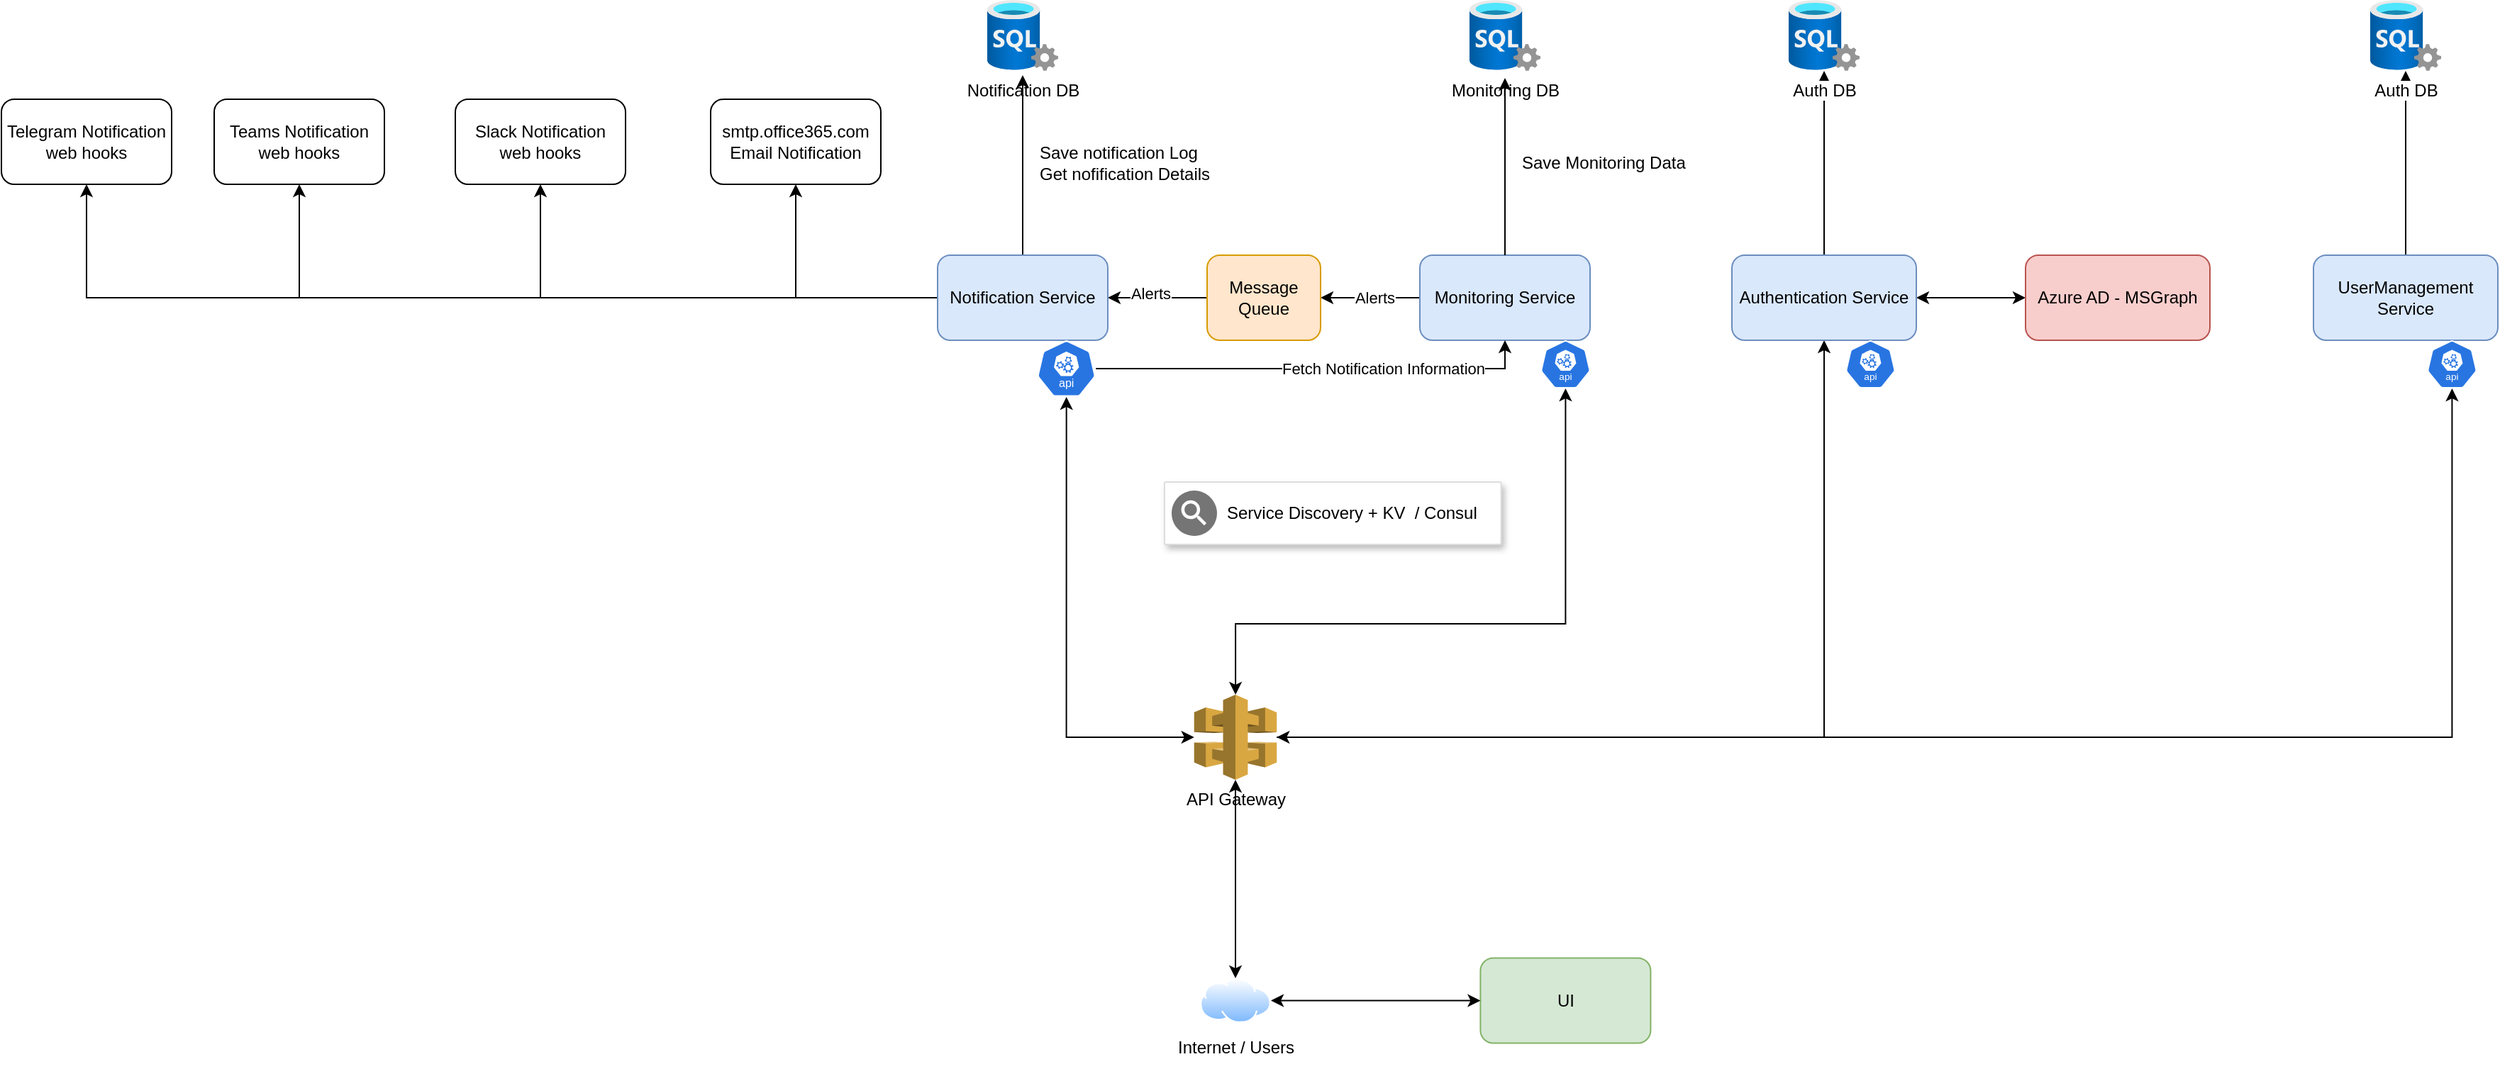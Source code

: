 <mxfile version="21.7.1" type="github">
  <diagram name="Página-1" id="EC5-yDx1gmlKd79TGFPl">
    <mxGraphModel dx="2069" dy="819" grid="1" gridSize="10" guides="1" tooltips="1" connect="1" arrows="1" fold="1" page="1" pageScale="1" pageWidth="827" pageHeight="1169" math="0" shadow="0">
      <root>
        <mxCell id="0" />
        <mxCell id="1" parent="0" />
        <mxCell id="1MhiarmOQ1BAu21N2S9K-9" value="S" style="edgeStyle=orthogonalEdgeStyle;rounded=0;orthogonalLoop=1;jettySize=auto;html=1;entryX=1;entryY=0.5;entryDx=0;entryDy=0;" parent="1" source="1MhiarmOQ1BAu21N2S9K-2" target="1MhiarmOQ1BAu21N2S9K-8" edge="1">
          <mxGeometry relative="1" as="geometry" />
        </mxCell>
        <mxCell id="1MhiarmOQ1BAu21N2S9K-11" value="Alerts" style="edgeLabel;html=1;align=center;verticalAlign=middle;resizable=0;points=[];" parent="1MhiarmOQ1BAu21N2S9K-9" vertex="1" connectable="0">
          <mxGeometry x="-0.086" relative="1" as="geometry">
            <mxPoint as="offset" />
          </mxGeometry>
        </mxCell>
        <mxCell id="1MhiarmOQ1BAu21N2S9K-2" value="Monitoring Service" style="rounded=1;whiteSpace=wrap;html=1;fillColor=#dae8fc;strokeColor=#6c8ebf;" parent="1" vertex="1">
          <mxGeometry x="400" y="230" width="120" height="60" as="geometry" />
        </mxCell>
        <mxCell id="1MhiarmOQ1BAu21N2S9K-3" value="UI" style="rounded=1;whiteSpace=wrap;html=1;fillColor=#d5e8d4;strokeColor=#82b366;" parent="1" vertex="1">
          <mxGeometry x="442.71" y="725.75" width="120" height="60" as="geometry" />
        </mxCell>
        <mxCell id="1MhiarmOQ1BAu21N2S9K-4" value="Notification DB" style="image;aspect=fixed;html=1;points=[];align=center;fontSize=12;image=img/lib/azure2/databases/SQL_Server.svg;" parent="1" vertex="1">
          <mxGeometry x="95" y="50" width="50" height="50" as="geometry" />
        </mxCell>
        <mxCell id="1MhiarmOQ1BAu21N2S9K-5" value="Monitoring DB" style="image;aspect=fixed;html=1;points=[];align=center;fontSize=12;image=img/lib/azure2/databases/SQL_Server.svg;" parent="1" vertex="1">
          <mxGeometry x="435" y="50" width="50" height="50" as="geometry" />
        </mxCell>
        <mxCell id="1MhiarmOQ1BAu21N2S9K-7" style="edgeStyle=orthogonalEdgeStyle;rounded=0;orthogonalLoop=1;jettySize=auto;html=1;entryX=0.5;entryY=1;entryDx=0;entryDy=0;strokeColor=none;startArrow=classic;startFill=1;" parent="1" source="1MhiarmOQ1BAu21N2S9K-6" target="1MhiarmOQ1BAu21N2S9K-3" edge="1">
          <mxGeometry relative="1" as="geometry" />
        </mxCell>
        <mxCell id="1MhiarmOQ1BAu21N2S9K-31" style="edgeStyle=orthogonalEdgeStyle;rounded=0;orthogonalLoop=1;jettySize=auto;html=1;entryX=0;entryY=0.5;entryDx=0;entryDy=0;startArrow=classic;startFill=1;" parent="1" source="1MhiarmOQ1BAu21N2S9K-6" target="1MhiarmOQ1BAu21N2S9K-3" edge="1">
          <mxGeometry relative="1" as="geometry" />
        </mxCell>
        <mxCell id="1MhiarmOQ1BAu21N2S9K-6" value="Internet / Users" style="image;aspect=fixed;perimeter=ellipsePerimeter;html=1;align=center;shadow=0;dashed=0;spacingTop=3;image=img/lib/active_directory/internet_cloud.svg;" parent="1" vertex="1">
          <mxGeometry x="245" y="740" width="50" height="31.5" as="geometry" />
        </mxCell>
        <mxCell id="1MhiarmOQ1BAu21N2S9K-10" style="edgeStyle=orthogonalEdgeStyle;rounded=0;orthogonalLoop=1;jettySize=auto;html=1;entryX=1;entryY=0.5;entryDx=0;entryDy=0;" parent="1" source="1MhiarmOQ1BAu21N2S9K-8" target="1MhiarmOQ1BAu21N2S9K-1" edge="1">
          <mxGeometry relative="1" as="geometry" />
        </mxCell>
        <mxCell id="1MhiarmOQ1BAu21N2S9K-12" value="Alerts" style="edgeLabel;html=1;align=center;verticalAlign=middle;resizable=0;points=[];" parent="1MhiarmOQ1BAu21N2S9K-10" vertex="1" connectable="0">
          <mxGeometry x="0.143" y="-3" relative="1" as="geometry">
            <mxPoint as="offset" />
          </mxGeometry>
        </mxCell>
        <mxCell id="1MhiarmOQ1BAu21N2S9K-8" value="Message Queue" style="rounded=1;whiteSpace=wrap;html=1;fillColor=#ffe6cc;strokeColor=#d79b00;" parent="1" vertex="1">
          <mxGeometry x="250" y="230" width="80" height="60" as="geometry" />
        </mxCell>
        <mxCell id="1MhiarmOQ1BAu21N2S9K-13" style="edgeStyle=orthogonalEdgeStyle;rounded=0;orthogonalLoop=1;jettySize=auto;html=1;entryX=0.5;entryY=1.06;entryDx=0;entryDy=0;entryPerimeter=0;" parent="1" source="1MhiarmOQ1BAu21N2S9K-1" target="1MhiarmOQ1BAu21N2S9K-4" edge="1">
          <mxGeometry relative="1" as="geometry" />
        </mxCell>
        <mxCell id="1MhiarmOQ1BAu21N2S9K-14" value="Save notification Log&lt;br&gt;Get nofification Details" style="text;html=1;strokeColor=none;fillColor=none;align=left;verticalAlign=middle;whiteSpace=wrap;rounded=0;" parent="1" vertex="1">
          <mxGeometry x="130" y="140" width="180" height="50" as="geometry" />
        </mxCell>
        <mxCell id="1MhiarmOQ1BAu21N2S9K-15" style="edgeStyle=orthogonalEdgeStyle;rounded=0;orthogonalLoop=1;jettySize=auto;html=1;entryX=0.5;entryY=1.1;entryDx=0;entryDy=0;entryPerimeter=0;" parent="1" source="1MhiarmOQ1BAu21N2S9K-2" target="1MhiarmOQ1BAu21N2S9K-5" edge="1">
          <mxGeometry relative="1" as="geometry" />
        </mxCell>
        <mxCell id="1MhiarmOQ1BAu21N2S9K-16" value="Save Monitoring Data" style="text;html=1;strokeColor=none;fillColor=none;align=left;verticalAlign=middle;whiteSpace=wrap;rounded=0;" parent="1" vertex="1">
          <mxGeometry x="470" y="140" width="180" height="50" as="geometry" />
        </mxCell>
        <mxCell id="1MhiarmOQ1BAu21N2S9K-18" value="" style="group;container=0;" parent="1" vertex="1" connectable="0">
          <mxGeometry x="60" y="230" width="120" height="110" as="geometry" />
        </mxCell>
        <mxCell id="1MhiarmOQ1BAu21N2S9K-19" style="edgeStyle=orthogonalEdgeStyle;rounded=0;orthogonalLoop=1;jettySize=auto;html=1;entryX=0.5;entryY=1;entryDx=0;entryDy=0;" parent="1" source="1MhiarmOQ1BAu21N2S9K-17" target="1MhiarmOQ1BAu21N2S9K-2" edge="1">
          <mxGeometry relative="1" as="geometry" />
        </mxCell>
        <mxCell id="1MhiarmOQ1BAu21N2S9K-20" value="Fetch Notification Information" style="edgeLabel;html=1;align=center;verticalAlign=middle;resizable=0;points=[];" parent="1MhiarmOQ1BAu21N2S9K-19" vertex="1" connectable="0">
          <mxGeometry x="0.315" relative="1" as="geometry">
            <mxPoint as="offset" />
          </mxGeometry>
        </mxCell>
        <mxCell id="bWFMUhMA222-z3urMpEF-5" style="edgeStyle=orthogonalEdgeStyle;rounded=0;orthogonalLoop=1;jettySize=auto;html=1;entryX=0.5;entryY=1;entryDx=0;entryDy=0;startArrow=classic;startFill=1;" parent="1" source="1MhiarmOQ1BAu21N2S9K-22" target="bWFMUhMA222-z3urMpEF-1" edge="1">
          <mxGeometry relative="1" as="geometry" />
        </mxCell>
        <mxCell id="1MhiarmOQ1BAu21N2S9K-22" value="API Gateway" style="outlineConnect=0;dashed=0;verticalLabelPosition=bottom;verticalAlign=top;align=center;html=1;shape=mxgraph.aws3.api_gateway;fillColor=#D9A741;gradientColor=none;" parent="1" vertex="1">
          <mxGeometry x="240.88" y="540" width="58.25" height="60" as="geometry" />
        </mxCell>
        <mxCell id="1MhiarmOQ1BAu21N2S9K-23" style="edgeStyle=orthogonalEdgeStyle;rounded=0;orthogonalLoop=1;jettySize=auto;html=1;entryX=0.5;entryY=1;entryDx=0;entryDy=0;entryPerimeter=0;startArrow=classic;startFill=1;" parent="1" source="1MhiarmOQ1BAu21N2S9K-6" target="1MhiarmOQ1BAu21N2S9K-22" edge="1">
          <mxGeometry relative="1" as="geometry" />
        </mxCell>
        <mxCell id="1MhiarmOQ1BAu21N2S9K-24" style="edgeStyle=orthogonalEdgeStyle;rounded=0;orthogonalLoop=1;jettySize=auto;html=1;entryX=0.5;entryY=1;entryDx=0;entryDy=0;entryPerimeter=0;startArrow=classic;startFill=1;" parent="1" source="1MhiarmOQ1BAu21N2S9K-22" target="1MhiarmOQ1BAu21N2S9K-17" edge="1">
          <mxGeometry relative="1" as="geometry" />
        </mxCell>
        <mxCell id="1MhiarmOQ1BAu21N2S9K-28" value="" style="aspect=fixed;sketch=0;html=1;dashed=0;whitespace=wrap;fillColor=#2875E2;strokeColor=#ffffff;points=[[0.005,0.63,0],[0.1,0.2,0],[0.9,0.2,0],[0.5,0,0],[0.995,0.63,0],[0.72,0.99,0],[0.5,1,0],[0.28,0.99,0]];shape=mxgraph.kubernetes.icon2;kubernetesLabel=1;prIcon=api" parent="1" vertex="1">
          <mxGeometry x="485" y="290" width="35.42" height="34" as="geometry" />
        </mxCell>
        <mxCell id="1MhiarmOQ1BAu21N2S9K-29" style="edgeStyle=orthogonalEdgeStyle;rounded=0;orthogonalLoop=1;jettySize=auto;html=1;entryX=0.5;entryY=1;entryDx=0;entryDy=0;entryPerimeter=0;labelBorderColor=none;jumpStyle=arc;startArrow=classic;startFill=1;" parent="1" source="1MhiarmOQ1BAu21N2S9K-22" target="1MhiarmOQ1BAu21N2S9K-28" edge="1">
          <mxGeometry relative="1" as="geometry">
            <Array as="points">
              <mxPoint x="270" y="490" />
              <mxPoint x="503" y="490" />
            </Array>
          </mxGeometry>
        </mxCell>
        <mxCell id="1MhiarmOQ1BAu21N2S9K-32" value="" style="strokeColor=#dddddd;shadow=1;strokeWidth=1;rounded=1;absoluteArcSize=1;arcSize=2;" parent="1" vertex="1">
          <mxGeometry x="220" y="390" width="237.29" height="44" as="geometry" />
        </mxCell>
        <mxCell id="1MhiarmOQ1BAu21N2S9K-33" value="Service Discovery + KV&amp;nbsp; / Consul" style="sketch=0;dashed=0;connectable=0;html=1;fillColor=#757575;strokeColor=none;shape=mxgraph.gcp2.service_discovery;part=1;labelPosition=right;verticalLabelPosition=middle;align=left;verticalAlign=middle;spacingLeft=5;fontSize=12;" parent="1MhiarmOQ1BAu21N2S9K-32" vertex="1">
          <mxGeometry y="0.5" width="32" height="32" relative="1" as="geometry">
            <mxPoint x="5" y="-16" as="offset" />
          </mxGeometry>
        </mxCell>
        <mxCell id="bWFMUhMA222-z3urMpEF-3" style="edgeStyle=orthogonalEdgeStyle;rounded=0;orthogonalLoop=1;jettySize=auto;html=1;" parent="1" source="bWFMUhMA222-z3urMpEF-1" target="bWFMUhMA222-z3urMpEF-2" edge="1">
          <mxGeometry relative="1" as="geometry" />
        </mxCell>
        <mxCell id="bWFMUhMA222-z3urMpEF-9" style="edgeStyle=orthogonalEdgeStyle;rounded=0;orthogonalLoop=1;jettySize=auto;html=1;entryX=0;entryY=0.5;entryDx=0;entryDy=0;endArrow=classic;endFill=1;startArrow=classic;startFill=1;" parent="1" source="bWFMUhMA222-z3urMpEF-1" target="bWFMUhMA222-z3urMpEF-8" edge="1">
          <mxGeometry relative="1" as="geometry" />
        </mxCell>
        <mxCell id="bWFMUhMA222-z3urMpEF-1" value="Authentication Service" style="rounded=1;whiteSpace=wrap;html=1;fillColor=#dae8fc;strokeColor=#6c8ebf;" parent="1" vertex="1">
          <mxGeometry x="620" y="230" width="130" height="60" as="geometry" />
        </mxCell>
        <mxCell id="bWFMUhMA222-z3urMpEF-2" value="Auth DB" style="image;aspect=fixed;html=1;points=[];align=center;fontSize=12;image=img/lib/azure2/databases/SQL_Server.svg;" parent="1" vertex="1">
          <mxGeometry x="660" y="50" width="50" height="50" as="geometry" />
        </mxCell>
        <mxCell id="bWFMUhMA222-z3urMpEF-7" value="" style="aspect=fixed;sketch=0;html=1;dashed=0;whitespace=wrap;fillColor=#2875E2;strokeColor=#ffffff;points=[[0.005,0.63,0],[0.1,0.2,0],[0.9,0.2,0],[0.5,0,0],[0.995,0.63,0],[0.72,0.99,0],[0.5,1,0],[0.28,0.99,0]];shape=mxgraph.kubernetes.icon2;kubernetesLabel=1;prIcon=api" parent="1" vertex="1">
          <mxGeometry x="700" y="290" width="35.42" height="34" as="geometry" />
        </mxCell>
        <mxCell id="bWFMUhMA222-z3urMpEF-8" value="Azure AD - MSGraph" style="rounded=1;whiteSpace=wrap;html=1;fillColor=#f8cecc;strokeColor=#b85450;" parent="1" vertex="1">
          <mxGeometry x="827" y="230" width="130" height="60" as="geometry" />
        </mxCell>
        <mxCell id="Ju5GTjr9HhfrLoD8wo_W-2" style="edgeStyle=orthogonalEdgeStyle;rounded=0;orthogonalLoop=1;jettySize=auto;html=1;entryX=0.5;entryY=1;entryDx=0;entryDy=0;" edge="1" parent="1" source="1MhiarmOQ1BAu21N2S9K-1" target="Ju5GTjr9HhfrLoD8wo_W-1">
          <mxGeometry relative="1" as="geometry" />
        </mxCell>
        <mxCell id="Ju5GTjr9HhfrLoD8wo_W-4" style="edgeStyle=orthogonalEdgeStyle;rounded=0;orthogonalLoop=1;jettySize=auto;html=1;" edge="1" parent="1" source="1MhiarmOQ1BAu21N2S9K-1" target="Ju5GTjr9HhfrLoD8wo_W-3">
          <mxGeometry relative="1" as="geometry" />
        </mxCell>
        <mxCell id="Ju5GTjr9HhfrLoD8wo_W-6" style="edgeStyle=orthogonalEdgeStyle;rounded=0;orthogonalLoop=1;jettySize=auto;html=1;" edge="1" parent="1" source="1MhiarmOQ1BAu21N2S9K-1" target="Ju5GTjr9HhfrLoD8wo_W-5">
          <mxGeometry relative="1" as="geometry" />
        </mxCell>
        <mxCell id="Ju5GTjr9HhfrLoD8wo_W-8" style="edgeStyle=orthogonalEdgeStyle;rounded=0;orthogonalLoop=1;jettySize=auto;html=1;entryX=0.5;entryY=1;entryDx=0;entryDy=0;" edge="1" parent="1" source="1MhiarmOQ1BAu21N2S9K-1" target="Ju5GTjr9HhfrLoD8wo_W-7">
          <mxGeometry relative="1" as="geometry" />
        </mxCell>
        <mxCell id="1MhiarmOQ1BAu21N2S9K-1" value="Notification Service" style="rounded=1;whiteSpace=wrap;html=1;fillColor=#dae8fc;strokeColor=#6c8ebf;" parent="1" vertex="1">
          <mxGeometry x="60" y="230" width="120" height="60" as="geometry" />
        </mxCell>
        <mxCell id="1MhiarmOQ1BAu21N2S9K-17" value="" style="aspect=fixed;sketch=0;html=1;dashed=0;whitespace=wrap;fillColor=#2875E2;strokeColor=#ffffff;points=[[0.005,0.63,0],[0.1,0.2,0],[0.9,0.2,0],[0.5,0,0],[0.995,0.63,0],[0.72,0.99,0],[0.5,1,0],[0.28,0.99,0]];shape=mxgraph.kubernetes.icon2;kubernetesLabel=1;prIcon=api" parent="1" vertex="1">
          <mxGeometry x="130" y="290" width="41.67" height="40" as="geometry" />
        </mxCell>
        <mxCell id="3SRxAJepO2drZo_YEwSj-4" style="edgeStyle=orthogonalEdgeStyle;rounded=0;orthogonalLoop=1;jettySize=auto;html=1;" parent="1" source="3SRxAJepO2drZo_YEwSj-1" target="3SRxAJepO2drZo_YEwSj-3" edge="1">
          <mxGeometry relative="1" as="geometry" />
        </mxCell>
        <mxCell id="3SRxAJepO2drZo_YEwSj-1" value="UserManagement Service" style="rounded=1;whiteSpace=wrap;html=1;fillColor=#dae8fc;strokeColor=#6c8ebf;" parent="1" vertex="1">
          <mxGeometry x="1030" y="230" width="130" height="60" as="geometry" />
        </mxCell>
        <mxCell id="3SRxAJepO2drZo_YEwSj-2" value="" style="aspect=fixed;sketch=0;html=1;dashed=0;whitespace=wrap;fillColor=#2875E2;strokeColor=#ffffff;points=[[0.005,0.63,0],[0.1,0.2,0],[0.9,0.2,0],[0.5,0,0],[0.995,0.63,0],[0.72,0.99,0],[0.5,1,0],[0.28,0.99,0]];shape=mxgraph.kubernetes.icon2;kubernetesLabel=1;prIcon=api" parent="1" vertex="1">
          <mxGeometry x="1110" y="290" width="35.42" height="34" as="geometry" />
        </mxCell>
        <mxCell id="3SRxAJepO2drZo_YEwSj-3" value="Auth DB" style="image;aspect=fixed;html=1;points=[];align=center;fontSize=12;image=img/lib/azure2/databases/SQL_Server.svg;" parent="1" vertex="1">
          <mxGeometry x="1070" y="50" width="50" height="50" as="geometry" />
        </mxCell>
        <mxCell id="3SRxAJepO2drZo_YEwSj-5" style="edgeStyle=orthogonalEdgeStyle;rounded=0;orthogonalLoop=1;jettySize=auto;html=1;entryX=0.5;entryY=1;entryDx=0;entryDy=0;entryPerimeter=0;" parent="1" source="1MhiarmOQ1BAu21N2S9K-22" target="3SRxAJepO2drZo_YEwSj-2" edge="1">
          <mxGeometry relative="1" as="geometry" />
        </mxCell>
        <mxCell id="Ju5GTjr9HhfrLoD8wo_W-1" value="smtp.office365.com&lt;br&gt;Email Notification" style="rounded=1;whiteSpace=wrap;html=1;" vertex="1" parent="1">
          <mxGeometry x="-100" y="120" width="120" height="60" as="geometry" />
        </mxCell>
        <mxCell id="Ju5GTjr9HhfrLoD8wo_W-3" value="Slack Notification&lt;br&gt;web hooks" style="rounded=1;whiteSpace=wrap;html=1;" vertex="1" parent="1">
          <mxGeometry x="-280" y="120" width="120" height="60" as="geometry" />
        </mxCell>
        <mxCell id="Ju5GTjr9HhfrLoD8wo_W-5" value="Teams Notification&lt;br&gt;web hooks" style="rounded=1;whiteSpace=wrap;html=1;" vertex="1" parent="1">
          <mxGeometry x="-450" y="120" width="120" height="60" as="geometry" />
        </mxCell>
        <mxCell id="Ju5GTjr9HhfrLoD8wo_W-7" value="Telegram Notification&lt;br&gt;web hooks" style="rounded=1;whiteSpace=wrap;html=1;" vertex="1" parent="1">
          <mxGeometry x="-600" y="120" width="120" height="60" as="geometry" />
        </mxCell>
      </root>
    </mxGraphModel>
  </diagram>
</mxfile>
